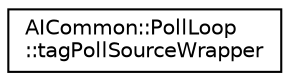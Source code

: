 digraph "Graphical Class Hierarchy"
{
 // LATEX_PDF_SIZE
  edge [fontname="Helvetica",fontsize="10",labelfontname="Helvetica",labelfontsize="10"];
  node [fontname="Helvetica",fontsize="10",shape=record];
  rankdir="LR";
  Node0 [label="AICommon::PollLoop\l::tagPollSourceWrapper",height=0.2,width=0.4,color="black", fillcolor="white", style="filled",URL="$structAICommon_1_1PollLoop_1_1tagPollSourceWrapper.html",tooltip=" "];
}
